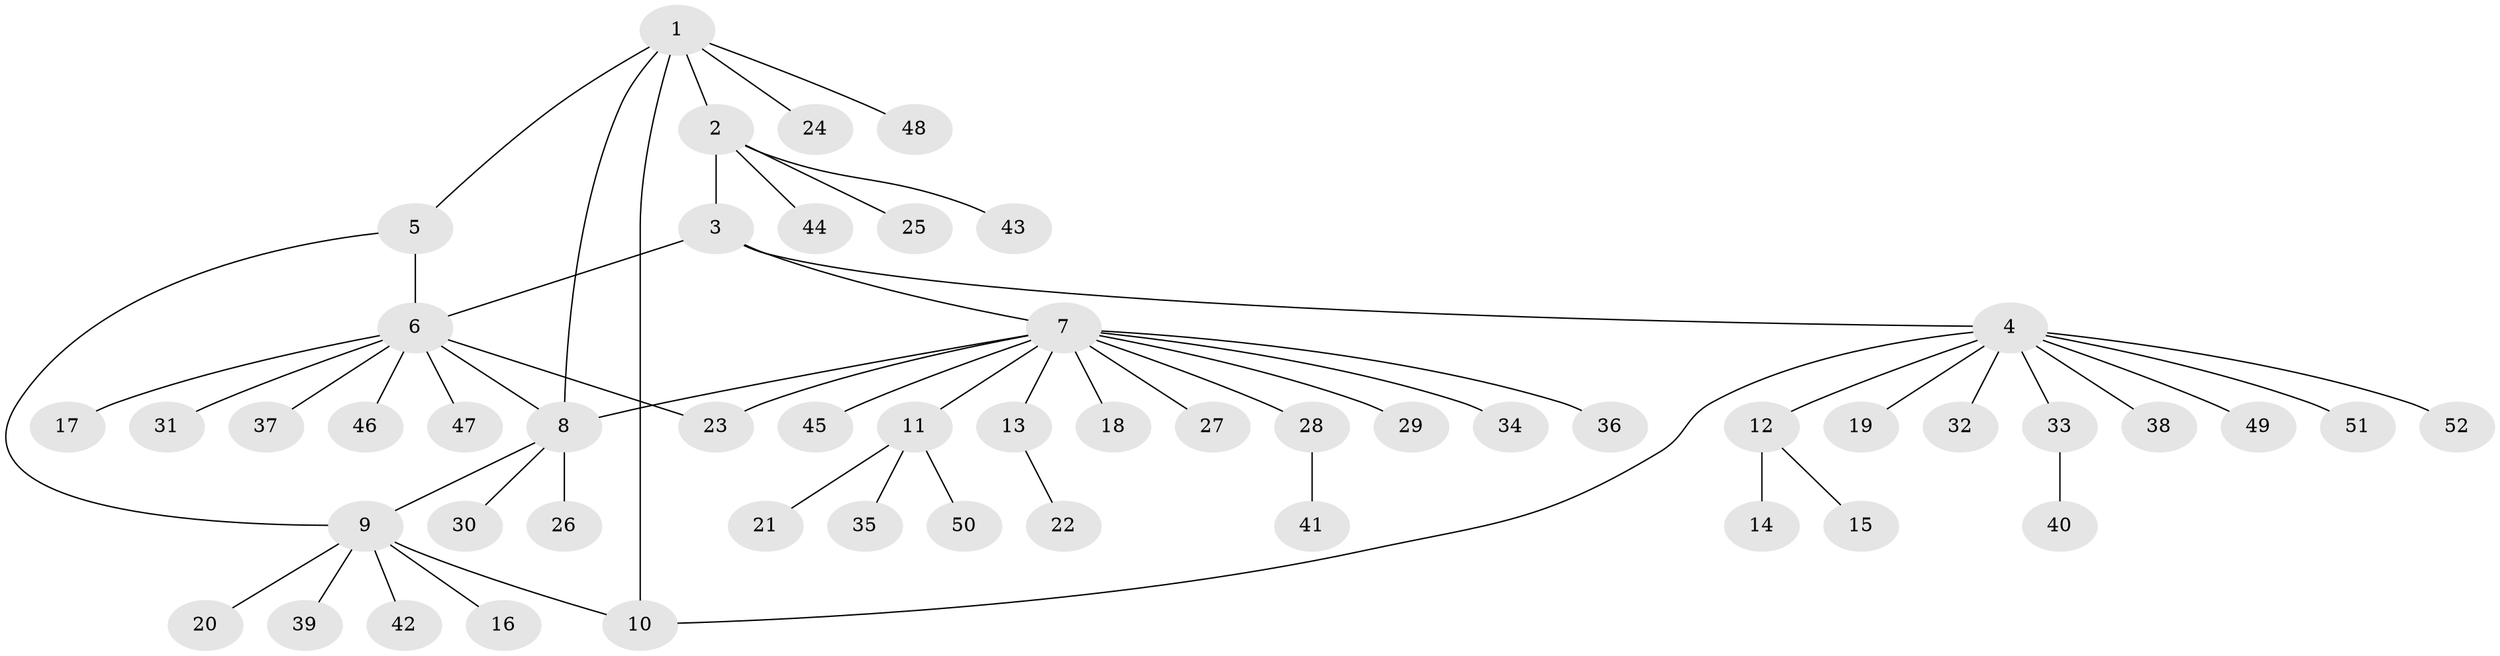 // Generated by graph-tools (version 1.1) at 2025/02/03/09/25 03:02:52]
// undirected, 52 vertices, 58 edges
graph export_dot {
graph [start="1"]
  node [color=gray90,style=filled];
  1;
  2;
  3;
  4;
  5;
  6;
  7;
  8;
  9;
  10;
  11;
  12;
  13;
  14;
  15;
  16;
  17;
  18;
  19;
  20;
  21;
  22;
  23;
  24;
  25;
  26;
  27;
  28;
  29;
  30;
  31;
  32;
  33;
  34;
  35;
  36;
  37;
  38;
  39;
  40;
  41;
  42;
  43;
  44;
  45;
  46;
  47;
  48;
  49;
  50;
  51;
  52;
  1 -- 2;
  1 -- 5;
  1 -- 8;
  1 -- 10;
  1 -- 24;
  1 -- 48;
  2 -- 3;
  2 -- 25;
  2 -- 43;
  2 -- 44;
  3 -- 4;
  3 -- 6;
  3 -- 7;
  4 -- 10;
  4 -- 12;
  4 -- 19;
  4 -- 32;
  4 -- 33;
  4 -- 38;
  4 -- 49;
  4 -- 51;
  4 -- 52;
  5 -- 6;
  5 -- 9;
  6 -- 8;
  6 -- 17;
  6 -- 23;
  6 -- 31;
  6 -- 37;
  6 -- 46;
  6 -- 47;
  7 -- 8;
  7 -- 11;
  7 -- 13;
  7 -- 18;
  7 -- 23;
  7 -- 27;
  7 -- 28;
  7 -- 29;
  7 -- 34;
  7 -- 36;
  7 -- 45;
  8 -- 9;
  8 -- 26;
  8 -- 30;
  9 -- 10;
  9 -- 16;
  9 -- 20;
  9 -- 39;
  9 -- 42;
  11 -- 21;
  11 -- 35;
  11 -- 50;
  12 -- 14;
  12 -- 15;
  13 -- 22;
  28 -- 41;
  33 -- 40;
}
